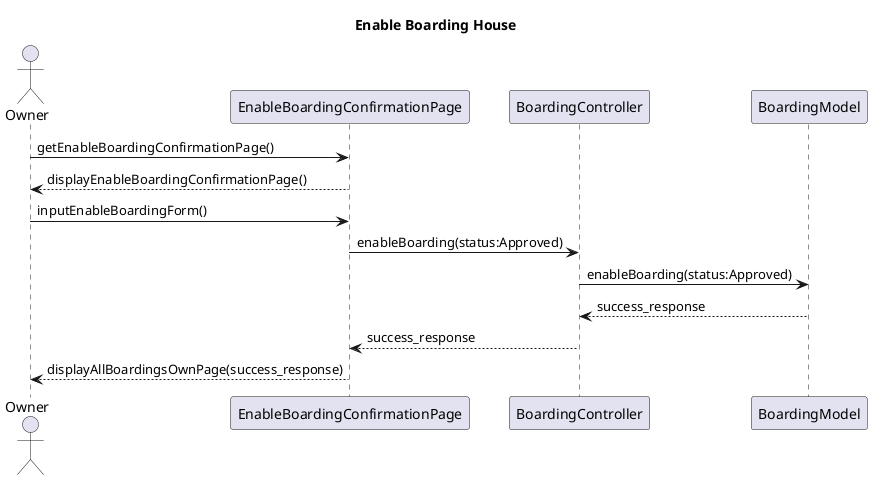 @startuml
title Enable Boarding House
actor Owner as act
participant EnableBoardingConfirmationPage as view
participant BoardingController as ctrl
participant BoardingModel as model

act -> view : getEnableBoardingConfirmationPage()
act <-- view : displayEnableBoardingConfirmationPage()

    act->view : inputEnableBoardingForm()
    view->ctrl: enableBoarding(status:Approved)
    ctrl->model: enableBoarding(status:Approved)
    model --> ctrl: success_response
    ctrl --> view: success_response
    view-->act: displayAllBoardingsOwnPage(success_response)

@enduml
